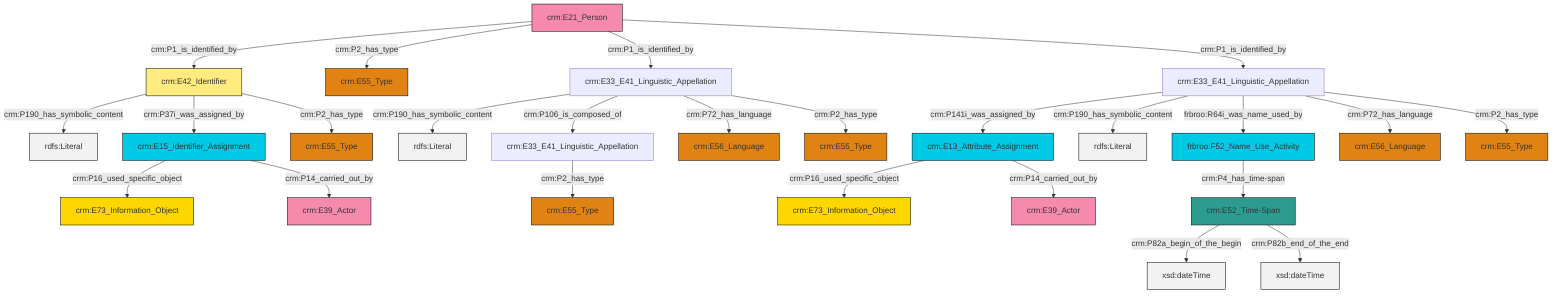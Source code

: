 graph TD
classDef Literal fill:#f2f2f2,stroke:#000000;
classDef CRM_Entity fill:#FFFFFF,stroke:#000000;
classDef Temporal_Entity fill:#00C9E6, stroke:#000000;
classDef Type fill:#E18312, stroke:#000000;
classDef Time-Span fill:#2C9C91, stroke:#000000;
classDef Appellation fill:#FFEB7F, stroke:#000000;
classDef Place fill:#008836, stroke:#000000;
classDef Persistent_Item fill:#B266B2, stroke:#000000;
classDef Conceptual_Object fill:#FFD700, stroke:#000000;
classDef Physical_Thing fill:#D2B48C, stroke:#000000;
classDef Actor fill:#f58aad, stroke:#000000;
classDef PC_Classes fill:#4ce600, stroke:#000000;
classDef Multi fill:#cccccc,stroke:#000000;

0["crm:E33_E41_Linguistic_Appellation"]:::Default -->|crm:P141i_was_assigned_by| 1["crm:E13_Attribute_Assignment"]:::Temporal_Entity
0["crm:E33_E41_Linguistic_Appellation"]:::Default -->|crm:P190_has_symbolic_content| 2[rdfs:Literal]:::Literal
5["crm:E21_Person"]:::Actor -->|crm:P1_is_identified_by| 6["crm:E42_Identifier"]:::Appellation
5["crm:E21_Person"]:::Actor -->|crm:P2_has_type| 7["crm:E55_Type"]:::Type
13["crm:E33_E41_Linguistic_Appellation"]:::Default -->|crm:P190_has_symbolic_content| 14[rdfs:Literal]:::Literal
6["crm:E42_Identifier"]:::Appellation -->|crm:P190_has_symbolic_content| 25[rdfs:Literal]:::Literal
6["crm:E42_Identifier"]:::Appellation -->|crm:P37i_was_assigned_by| 26["crm:E15_Identifier_Assignment"]:::Temporal_Entity
3["crm:E52_Time-Span"]:::Time-Span -->|crm:P82a_begin_of_the_begin| 28[xsd:dateTime]:::Literal
1["crm:E13_Attribute_Assignment"]:::Temporal_Entity -->|crm:P16_used_specific_object| 9["crm:E73_Information_Object"]:::Conceptual_Object
13["crm:E33_E41_Linguistic_Appellation"]:::Default -->|crm:P106_is_composed_of| 17["crm:E33_E41_Linguistic_Appellation"]:::Default
5["crm:E21_Person"]:::Actor -->|crm:P1_is_identified_by| 13["crm:E33_E41_Linguistic_Appellation"]:::Default
26["crm:E15_Identifier_Assignment"]:::Temporal_Entity -->|crm:P16_used_specific_object| 23["crm:E73_Information_Object"]:::Conceptual_Object
3["crm:E52_Time-Span"]:::Time-Span -->|crm:P82b_end_of_the_end| 38[xsd:dateTime]:::Literal
17["crm:E33_E41_Linguistic_Appellation"]:::Default -->|crm:P2_has_type| 19["crm:E55_Type"]:::Type
13["crm:E33_E41_Linguistic_Appellation"]:::Default -->|crm:P72_has_language| 41["crm:E56_Language"]:::Type
26["crm:E15_Identifier_Assignment"]:::Temporal_Entity -->|crm:P14_carried_out_by| 33["crm:E39_Actor"]:::Actor
1["crm:E13_Attribute_Assignment"]:::Temporal_Entity -->|crm:P14_carried_out_by| 15["crm:E39_Actor"]:::Actor
0["crm:E33_E41_Linguistic_Appellation"]:::Default -->|frbroo:R64i_was_name_used_by| 31["frbroo:F52_Name_Use_Activity"]:::Temporal_Entity
6["crm:E42_Identifier"]:::Appellation -->|crm:P2_has_type| 39["crm:E55_Type"]:::Type
13["crm:E33_E41_Linguistic_Appellation"]:::Default -->|crm:P2_has_type| 35["crm:E55_Type"]:::Type
0["crm:E33_E41_Linguistic_Appellation"]:::Default -->|crm:P72_has_language| 11["crm:E56_Language"]:::Type
0["crm:E33_E41_Linguistic_Appellation"]:::Default -->|crm:P2_has_type| 21["crm:E55_Type"]:::Type
5["crm:E21_Person"]:::Actor -->|crm:P1_is_identified_by| 0["crm:E33_E41_Linguistic_Appellation"]:::Default
31["frbroo:F52_Name_Use_Activity"]:::Temporal_Entity -->|crm:P4_has_time-span| 3["crm:E52_Time-Span"]:::Time-Span